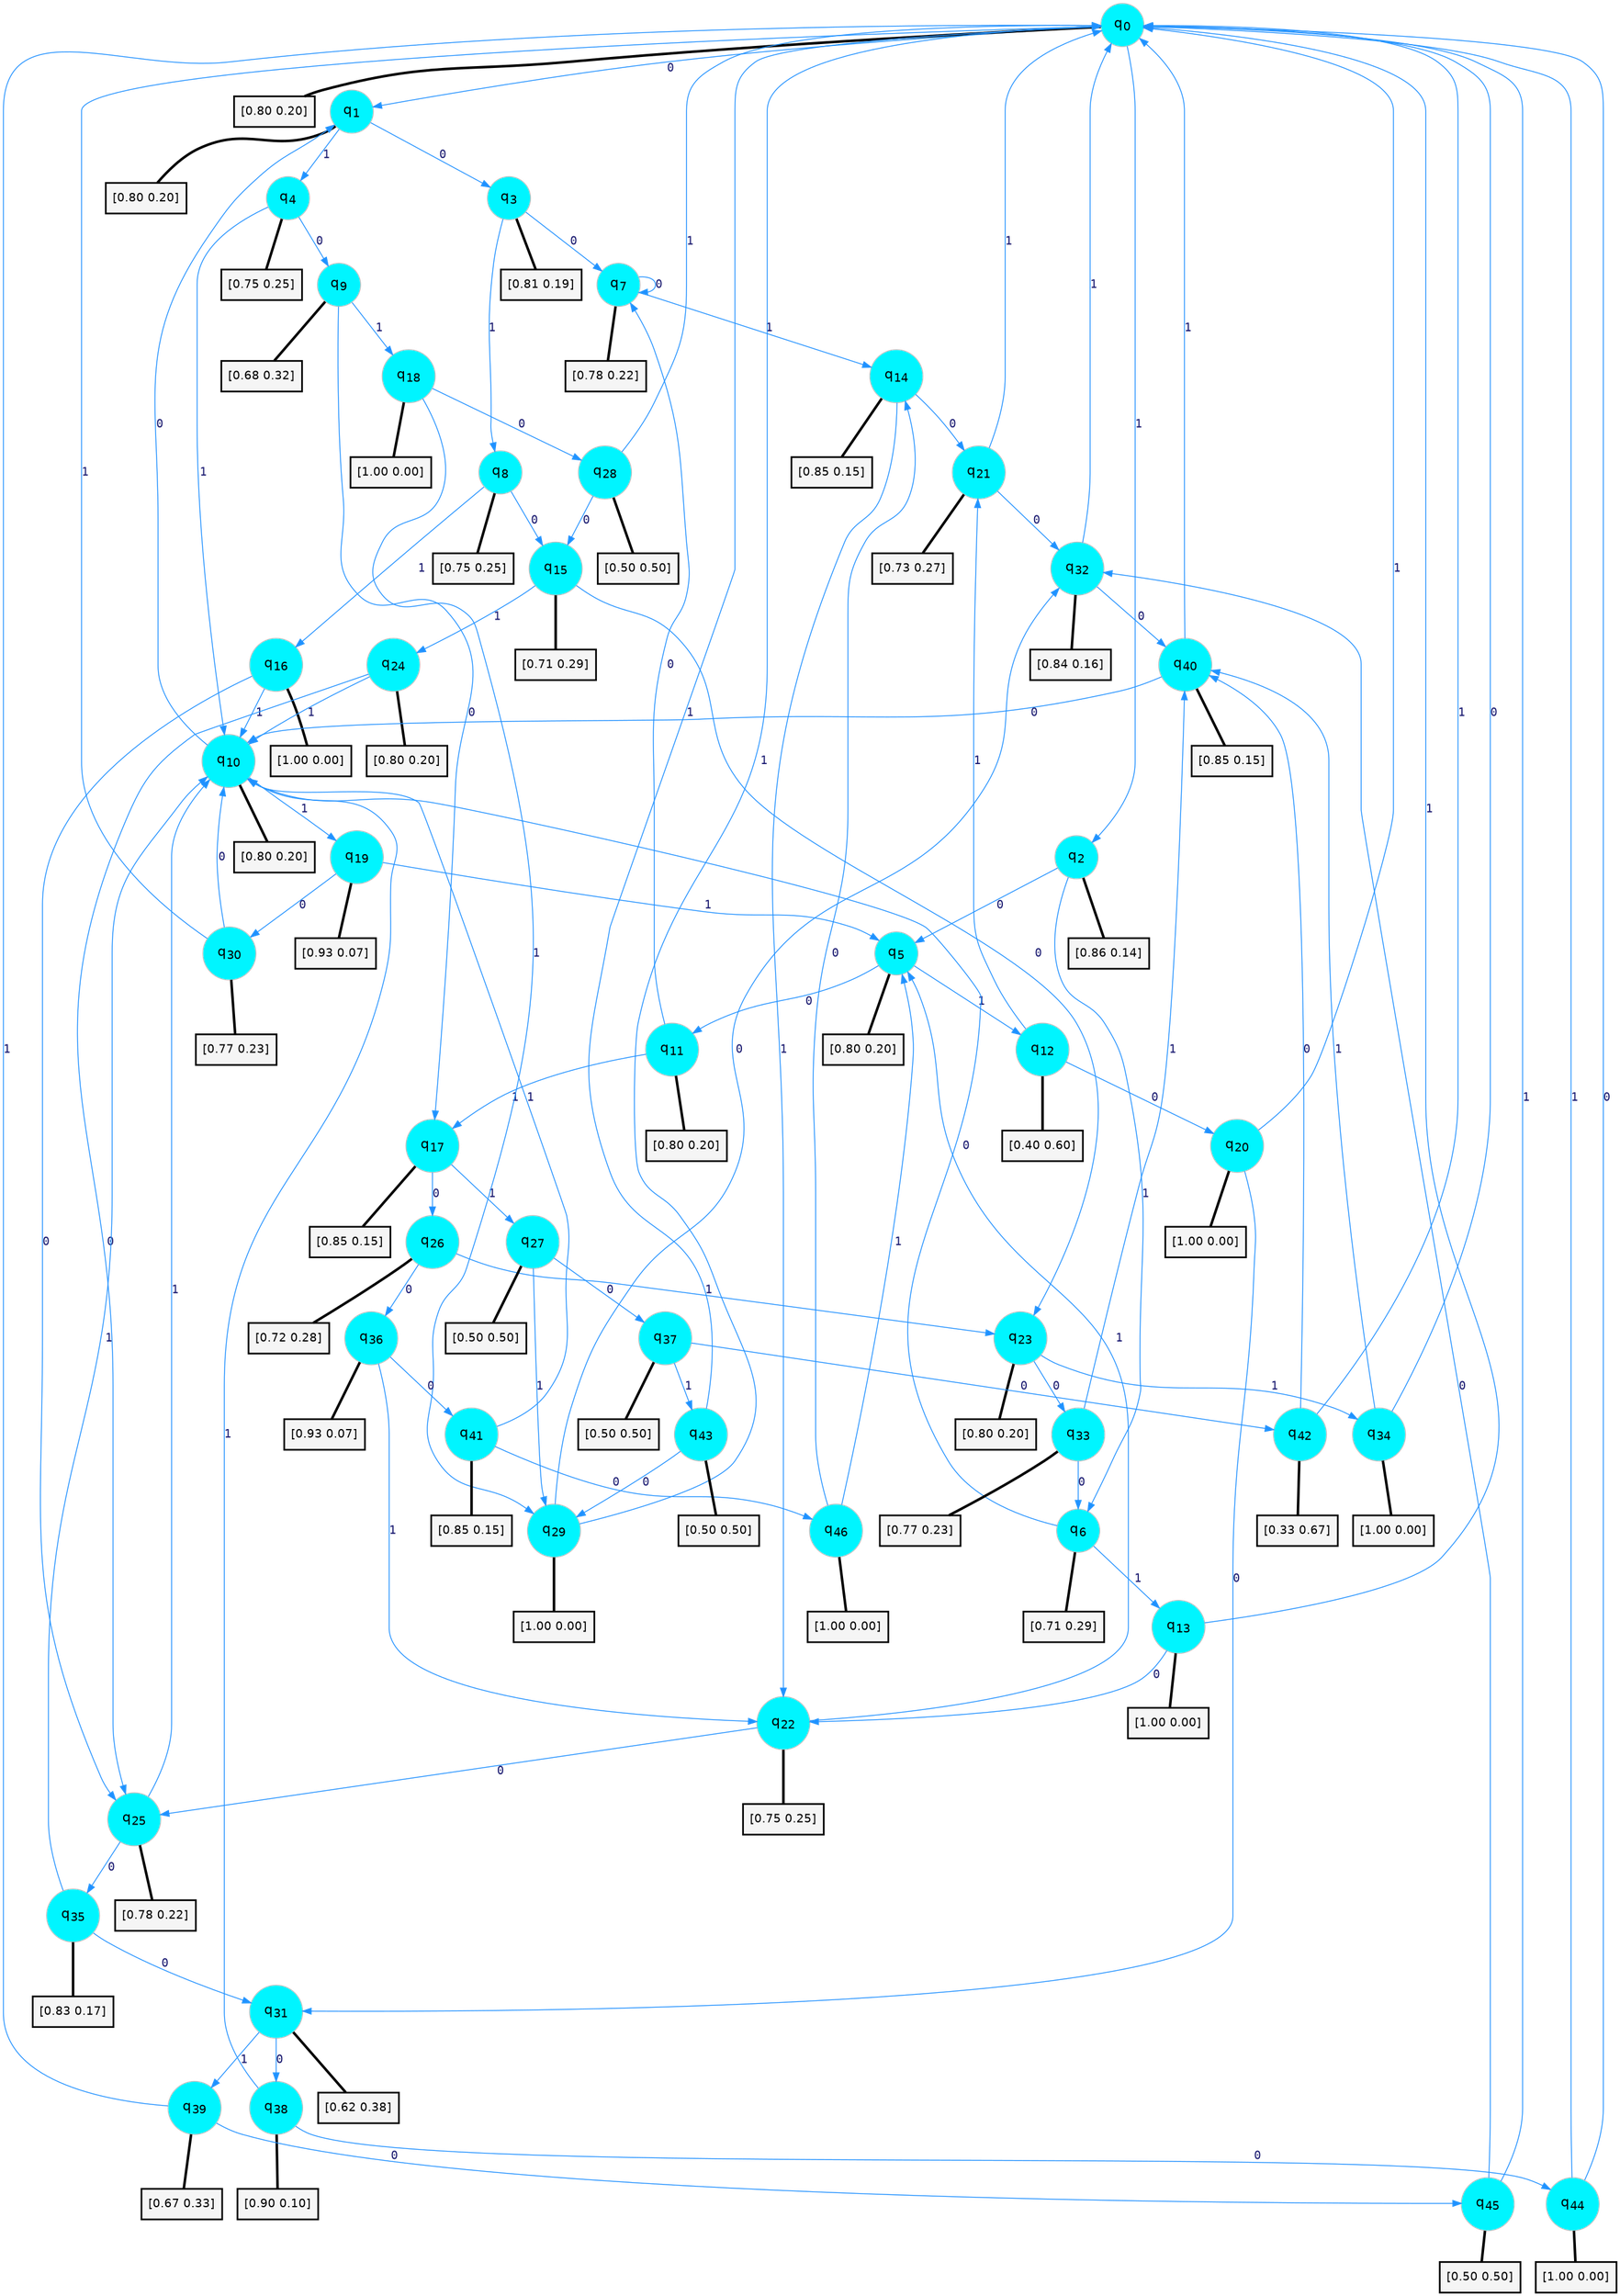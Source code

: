 digraph G {
graph [
bgcolor=transparent, dpi=300, rankdir=TD, size="40,25"];
node [
color=gray, fillcolor=turquoise1, fontcolor=black, fontname=Helvetica, fontsize=16, fontweight=bold, shape=circle, style=filled];
edge [
arrowsize=1, color=dodgerblue1, fontcolor=midnightblue, fontname=courier, fontweight=bold, penwidth=1, style=solid, weight=20];
0[label=<q<SUB>0</SUB>>];
1[label=<q<SUB>1</SUB>>];
2[label=<q<SUB>2</SUB>>];
3[label=<q<SUB>3</SUB>>];
4[label=<q<SUB>4</SUB>>];
5[label=<q<SUB>5</SUB>>];
6[label=<q<SUB>6</SUB>>];
7[label=<q<SUB>7</SUB>>];
8[label=<q<SUB>8</SUB>>];
9[label=<q<SUB>9</SUB>>];
10[label=<q<SUB>10</SUB>>];
11[label=<q<SUB>11</SUB>>];
12[label=<q<SUB>12</SUB>>];
13[label=<q<SUB>13</SUB>>];
14[label=<q<SUB>14</SUB>>];
15[label=<q<SUB>15</SUB>>];
16[label=<q<SUB>16</SUB>>];
17[label=<q<SUB>17</SUB>>];
18[label=<q<SUB>18</SUB>>];
19[label=<q<SUB>19</SUB>>];
20[label=<q<SUB>20</SUB>>];
21[label=<q<SUB>21</SUB>>];
22[label=<q<SUB>22</SUB>>];
23[label=<q<SUB>23</SUB>>];
24[label=<q<SUB>24</SUB>>];
25[label=<q<SUB>25</SUB>>];
26[label=<q<SUB>26</SUB>>];
27[label=<q<SUB>27</SUB>>];
28[label=<q<SUB>28</SUB>>];
29[label=<q<SUB>29</SUB>>];
30[label=<q<SUB>30</SUB>>];
31[label=<q<SUB>31</SUB>>];
32[label=<q<SUB>32</SUB>>];
33[label=<q<SUB>33</SUB>>];
34[label=<q<SUB>34</SUB>>];
35[label=<q<SUB>35</SUB>>];
36[label=<q<SUB>36</SUB>>];
37[label=<q<SUB>37</SUB>>];
38[label=<q<SUB>38</SUB>>];
39[label=<q<SUB>39</SUB>>];
40[label=<q<SUB>40</SUB>>];
41[label=<q<SUB>41</SUB>>];
42[label=<q<SUB>42</SUB>>];
43[label=<q<SUB>43</SUB>>];
44[label=<q<SUB>44</SUB>>];
45[label=<q<SUB>45</SUB>>];
46[label=<q<SUB>46</SUB>>];
47[label="[0.80 0.20]", shape=box,fontcolor=black, fontname=Helvetica, fontsize=14, penwidth=2, fillcolor=whitesmoke,color=black];
48[label="[0.80 0.20]", shape=box,fontcolor=black, fontname=Helvetica, fontsize=14, penwidth=2, fillcolor=whitesmoke,color=black];
49[label="[0.86 0.14]", shape=box,fontcolor=black, fontname=Helvetica, fontsize=14, penwidth=2, fillcolor=whitesmoke,color=black];
50[label="[0.81 0.19]", shape=box,fontcolor=black, fontname=Helvetica, fontsize=14, penwidth=2, fillcolor=whitesmoke,color=black];
51[label="[0.75 0.25]", shape=box,fontcolor=black, fontname=Helvetica, fontsize=14, penwidth=2, fillcolor=whitesmoke,color=black];
52[label="[0.80 0.20]", shape=box,fontcolor=black, fontname=Helvetica, fontsize=14, penwidth=2, fillcolor=whitesmoke,color=black];
53[label="[0.71 0.29]", shape=box,fontcolor=black, fontname=Helvetica, fontsize=14, penwidth=2, fillcolor=whitesmoke,color=black];
54[label="[0.78 0.22]", shape=box,fontcolor=black, fontname=Helvetica, fontsize=14, penwidth=2, fillcolor=whitesmoke,color=black];
55[label="[0.75 0.25]", shape=box,fontcolor=black, fontname=Helvetica, fontsize=14, penwidth=2, fillcolor=whitesmoke,color=black];
56[label="[0.68 0.32]", shape=box,fontcolor=black, fontname=Helvetica, fontsize=14, penwidth=2, fillcolor=whitesmoke,color=black];
57[label="[0.80 0.20]", shape=box,fontcolor=black, fontname=Helvetica, fontsize=14, penwidth=2, fillcolor=whitesmoke,color=black];
58[label="[0.80 0.20]", shape=box,fontcolor=black, fontname=Helvetica, fontsize=14, penwidth=2, fillcolor=whitesmoke,color=black];
59[label="[0.40 0.60]", shape=box,fontcolor=black, fontname=Helvetica, fontsize=14, penwidth=2, fillcolor=whitesmoke,color=black];
60[label="[1.00 0.00]", shape=box,fontcolor=black, fontname=Helvetica, fontsize=14, penwidth=2, fillcolor=whitesmoke,color=black];
61[label="[0.85 0.15]", shape=box,fontcolor=black, fontname=Helvetica, fontsize=14, penwidth=2, fillcolor=whitesmoke,color=black];
62[label="[0.71 0.29]", shape=box,fontcolor=black, fontname=Helvetica, fontsize=14, penwidth=2, fillcolor=whitesmoke,color=black];
63[label="[1.00 0.00]", shape=box,fontcolor=black, fontname=Helvetica, fontsize=14, penwidth=2, fillcolor=whitesmoke,color=black];
64[label="[0.85 0.15]", shape=box,fontcolor=black, fontname=Helvetica, fontsize=14, penwidth=2, fillcolor=whitesmoke,color=black];
65[label="[1.00 0.00]", shape=box,fontcolor=black, fontname=Helvetica, fontsize=14, penwidth=2, fillcolor=whitesmoke,color=black];
66[label="[0.93 0.07]", shape=box,fontcolor=black, fontname=Helvetica, fontsize=14, penwidth=2, fillcolor=whitesmoke,color=black];
67[label="[1.00 0.00]", shape=box,fontcolor=black, fontname=Helvetica, fontsize=14, penwidth=2, fillcolor=whitesmoke,color=black];
68[label="[0.73 0.27]", shape=box,fontcolor=black, fontname=Helvetica, fontsize=14, penwidth=2, fillcolor=whitesmoke,color=black];
69[label="[0.75 0.25]", shape=box,fontcolor=black, fontname=Helvetica, fontsize=14, penwidth=2, fillcolor=whitesmoke,color=black];
70[label="[0.80 0.20]", shape=box,fontcolor=black, fontname=Helvetica, fontsize=14, penwidth=2, fillcolor=whitesmoke,color=black];
71[label="[0.80 0.20]", shape=box,fontcolor=black, fontname=Helvetica, fontsize=14, penwidth=2, fillcolor=whitesmoke,color=black];
72[label="[0.78 0.22]", shape=box,fontcolor=black, fontname=Helvetica, fontsize=14, penwidth=2, fillcolor=whitesmoke,color=black];
73[label="[0.72 0.28]", shape=box,fontcolor=black, fontname=Helvetica, fontsize=14, penwidth=2, fillcolor=whitesmoke,color=black];
74[label="[0.50 0.50]", shape=box,fontcolor=black, fontname=Helvetica, fontsize=14, penwidth=2, fillcolor=whitesmoke,color=black];
75[label="[0.50 0.50]", shape=box,fontcolor=black, fontname=Helvetica, fontsize=14, penwidth=2, fillcolor=whitesmoke,color=black];
76[label="[1.00 0.00]", shape=box,fontcolor=black, fontname=Helvetica, fontsize=14, penwidth=2, fillcolor=whitesmoke,color=black];
77[label="[0.77 0.23]", shape=box,fontcolor=black, fontname=Helvetica, fontsize=14, penwidth=2, fillcolor=whitesmoke,color=black];
78[label="[0.62 0.38]", shape=box,fontcolor=black, fontname=Helvetica, fontsize=14, penwidth=2, fillcolor=whitesmoke,color=black];
79[label="[0.84 0.16]", shape=box,fontcolor=black, fontname=Helvetica, fontsize=14, penwidth=2, fillcolor=whitesmoke,color=black];
80[label="[0.77 0.23]", shape=box,fontcolor=black, fontname=Helvetica, fontsize=14, penwidth=2, fillcolor=whitesmoke,color=black];
81[label="[1.00 0.00]", shape=box,fontcolor=black, fontname=Helvetica, fontsize=14, penwidth=2, fillcolor=whitesmoke,color=black];
82[label="[0.83 0.17]", shape=box,fontcolor=black, fontname=Helvetica, fontsize=14, penwidth=2, fillcolor=whitesmoke,color=black];
83[label="[0.93 0.07]", shape=box,fontcolor=black, fontname=Helvetica, fontsize=14, penwidth=2, fillcolor=whitesmoke,color=black];
84[label="[0.50 0.50]", shape=box,fontcolor=black, fontname=Helvetica, fontsize=14, penwidth=2, fillcolor=whitesmoke,color=black];
85[label="[0.90 0.10]", shape=box,fontcolor=black, fontname=Helvetica, fontsize=14, penwidth=2, fillcolor=whitesmoke,color=black];
86[label="[0.67 0.33]", shape=box,fontcolor=black, fontname=Helvetica, fontsize=14, penwidth=2, fillcolor=whitesmoke,color=black];
87[label="[0.85 0.15]", shape=box,fontcolor=black, fontname=Helvetica, fontsize=14, penwidth=2, fillcolor=whitesmoke,color=black];
88[label="[0.85 0.15]", shape=box,fontcolor=black, fontname=Helvetica, fontsize=14, penwidth=2, fillcolor=whitesmoke,color=black];
89[label="[0.33 0.67]", shape=box,fontcolor=black, fontname=Helvetica, fontsize=14, penwidth=2, fillcolor=whitesmoke,color=black];
90[label="[0.50 0.50]", shape=box,fontcolor=black, fontname=Helvetica, fontsize=14, penwidth=2, fillcolor=whitesmoke,color=black];
91[label="[1.00 0.00]", shape=box,fontcolor=black, fontname=Helvetica, fontsize=14, penwidth=2, fillcolor=whitesmoke,color=black];
92[label="[0.50 0.50]", shape=box,fontcolor=black, fontname=Helvetica, fontsize=14, penwidth=2, fillcolor=whitesmoke,color=black];
93[label="[1.00 0.00]", shape=box,fontcolor=black, fontname=Helvetica, fontsize=14, penwidth=2, fillcolor=whitesmoke,color=black];
0->1 [label=0];
0->2 [label=1];
0->47 [arrowhead=none, penwidth=3,color=black];
1->3 [label=0];
1->4 [label=1];
1->48 [arrowhead=none, penwidth=3,color=black];
2->5 [label=0];
2->6 [label=1];
2->49 [arrowhead=none, penwidth=3,color=black];
3->7 [label=0];
3->8 [label=1];
3->50 [arrowhead=none, penwidth=3,color=black];
4->9 [label=0];
4->10 [label=1];
4->51 [arrowhead=none, penwidth=3,color=black];
5->11 [label=0];
5->12 [label=1];
5->52 [arrowhead=none, penwidth=3,color=black];
6->10 [label=0];
6->13 [label=1];
6->53 [arrowhead=none, penwidth=3,color=black];
7->7 [label=0];
7->14 [label=1];
7->54 [arrowhead=none, penwidth=3,color=black];
8->15 [label=0];
8->16 [label=1];
8->55 [arrowhead=none, penwidth=3,color=black];
9->17 [label=0];
9->18 [label=1];
9->56 [arrowhead=none, penwidth=3,color=black];
10->1 [label=0];
10->19 [label=1];
10->57 [arrowhead=none, penwidth=3,color=black];
11->7 [label=0];
11->17 [label=1];
11->58 [arrowhead=none, penwidth=3,color=black];
12->20 [label=0];
12->21 [label=1];
12->59 [arrowhead=none, penwidth=3,color=black];
13->22 [label=0];
13->0 [label=1];
13->60 [arrowhead=none, penwidth=3,color=black];
14->21 [label=0];
14->22 [label=1];
14->61 [arrowhead=none, penwidth=3,color=black];
15->23 [label=0];
15->24 [label=1];
15->62 [arrowhead=none, penwidth=3,color=black];
16->25 [label=0];
16->10 [label=1];
16->63 [arrowhead=none, penwidth=3,color=black];
17->26 [label=0];
17->27 [label=1];
17->64 [arrowhead=none, penwidth=3,color=black];
18->28 [label=0];
18->29 [label=1];
18->65 [arrowhead=none, penwidth=3,color=black];
19->30 [label=0];
19->5 [label=1];
19->66 [arrowhead=none, penwidth=3,color=black];
20->31 [label=0];
20->0 [label=1];
20->67 [arrowhead=none, penwidth=3,color=black];
21->32 [label=0];
21->0 [label=1];
21->68 [arrowhead=none, penwidth=3,color=black];
22->25 [label=0];
22->5 [label=1];
22->69 [arrowhead=none, penwidth=3,color=black];
23->33 [label=0];
23->34 [label=1];
23->70 [arrowhead=none, penwidth=3,color=black];
24->25 [label=0];
24->10 [label=1];
24->71 [arrowhead=none, penwidth=3,color=black];
25->35 [label=0];
25->10 [label=1];
25->72 [arrowhead=none, penwidth=3,color=black];
26->36 [label=0];
26->23 [label=1];
26->73 [arrowhead=none, penwidth=3,color=black];
27->37 [label=0];
27->29 [label=1];
27->74 [arrowhead=none, penwidth=3,color=black];
28->15 [label=0];
28->0 [label=1];
28->75 [arrowhead=none, penwidth=3,color=black];
29->32 [label=0];
29->0 [label=1];
29->76 [arrowhead=none, penwidth=3,color=black];
30->10 [label=0];
30->0 [label=1];
30->77 [arrowhead=none, penwidth=3,color=black];
31->38 [label=0];
31->39 [label=1];
31->78 [arrowhead=none, penwidth=3,color=black];
32->40 [label=0];
32->0 [label=1];
32->79 [arrowhead=none, penwidth=3,color=black];
33->6 [label=0];
33->40 [label=1];
33->80 [arrowhead=none, penwidth=3,color=black];
34->0 [label=0];
34->40 [label=1];
34->81 [arrowhead=none, penwidth=3,color=black];
35->31 [label=0];
35->10 [label=1];
35->82 [arrowhead=none, penwidth=3,color=black];
36->41 [label=0];
36->22 [label=1];
36->83 [arrowhead=none, penwidth=3,color=black];
37->42 [label=0];
37->43 [label=1];
37->84 [arrowhead=none, penwidth=3,color=black];
38->44 [label=0];
38->10 [label=1];
38->85 [arrowhead=none, penwidth=3,color=black];
39->45 [label=0];
39->0 [label=1];
39->86 [arrowhead=none, penwidth=3,color=black];
40->10 [label=0];
40->0 [label=1];
40->87 [arrowhead=none, penwidth=3,color=black];
41->46 [label=0];
41->10 [label=1];
41->88 [arrowhead=none, penwidth=3,color=black];
42->40 [label=0];
42->0 [label=1];
42->89 [arrowhead=none, penwidth=3,color=black];
43->29 [label=0];
43->0 [label=1];
43->90 [arrowhead=none, penwidth=3,color=black];
44->0 [label=0];
44->0 [label=1];
44->91 [arrowhead=none, penwidth=3,color=black];
45->32 [label=0];
45->0 [label=1];
45->92 [arrowhead=none, penwidth=3,color=black];
46->14 [label=0];
46->5 [label=1];
46->93 [arrowhead=none, penwidth=3,color=black];
}
